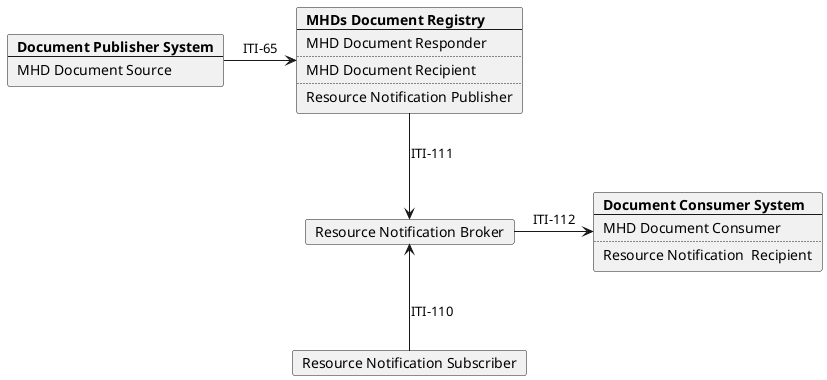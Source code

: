 @startuml
skinparam svgDimensionStyle false
skinparam componentStyle rectangle

hide footbox
/' title "DSUBm grouped with MHDS" '/


card "Resource Notification Subscriber" as DSUBm_Subsciber 
card "Resource Notification Broker" as DSUBm_Broker

card  Registry [
  <b>MHDs Document Registry
  ----
  MHD Document Responder
  ....
  MHD Document Recipient
  ....
  Resource Notification Publisher
]

card Publisher [
  <b>Document Publisher System
  ----
  MHD Document Source
]

card  Consumer [
  <b>Document Consumer System
  ----
  MHD Document Consumer
  ....
  Resource Notification  Recipient
]


Publisher -r-> Registry: ITI-65
Registry -d->DSUBm_Broker: ITI-111
DSUBm_Subsciber -u-> DSUBm_Broker: ITI-110
DSUBm_Broker -r-> Consumer : ITI-112


@enduml